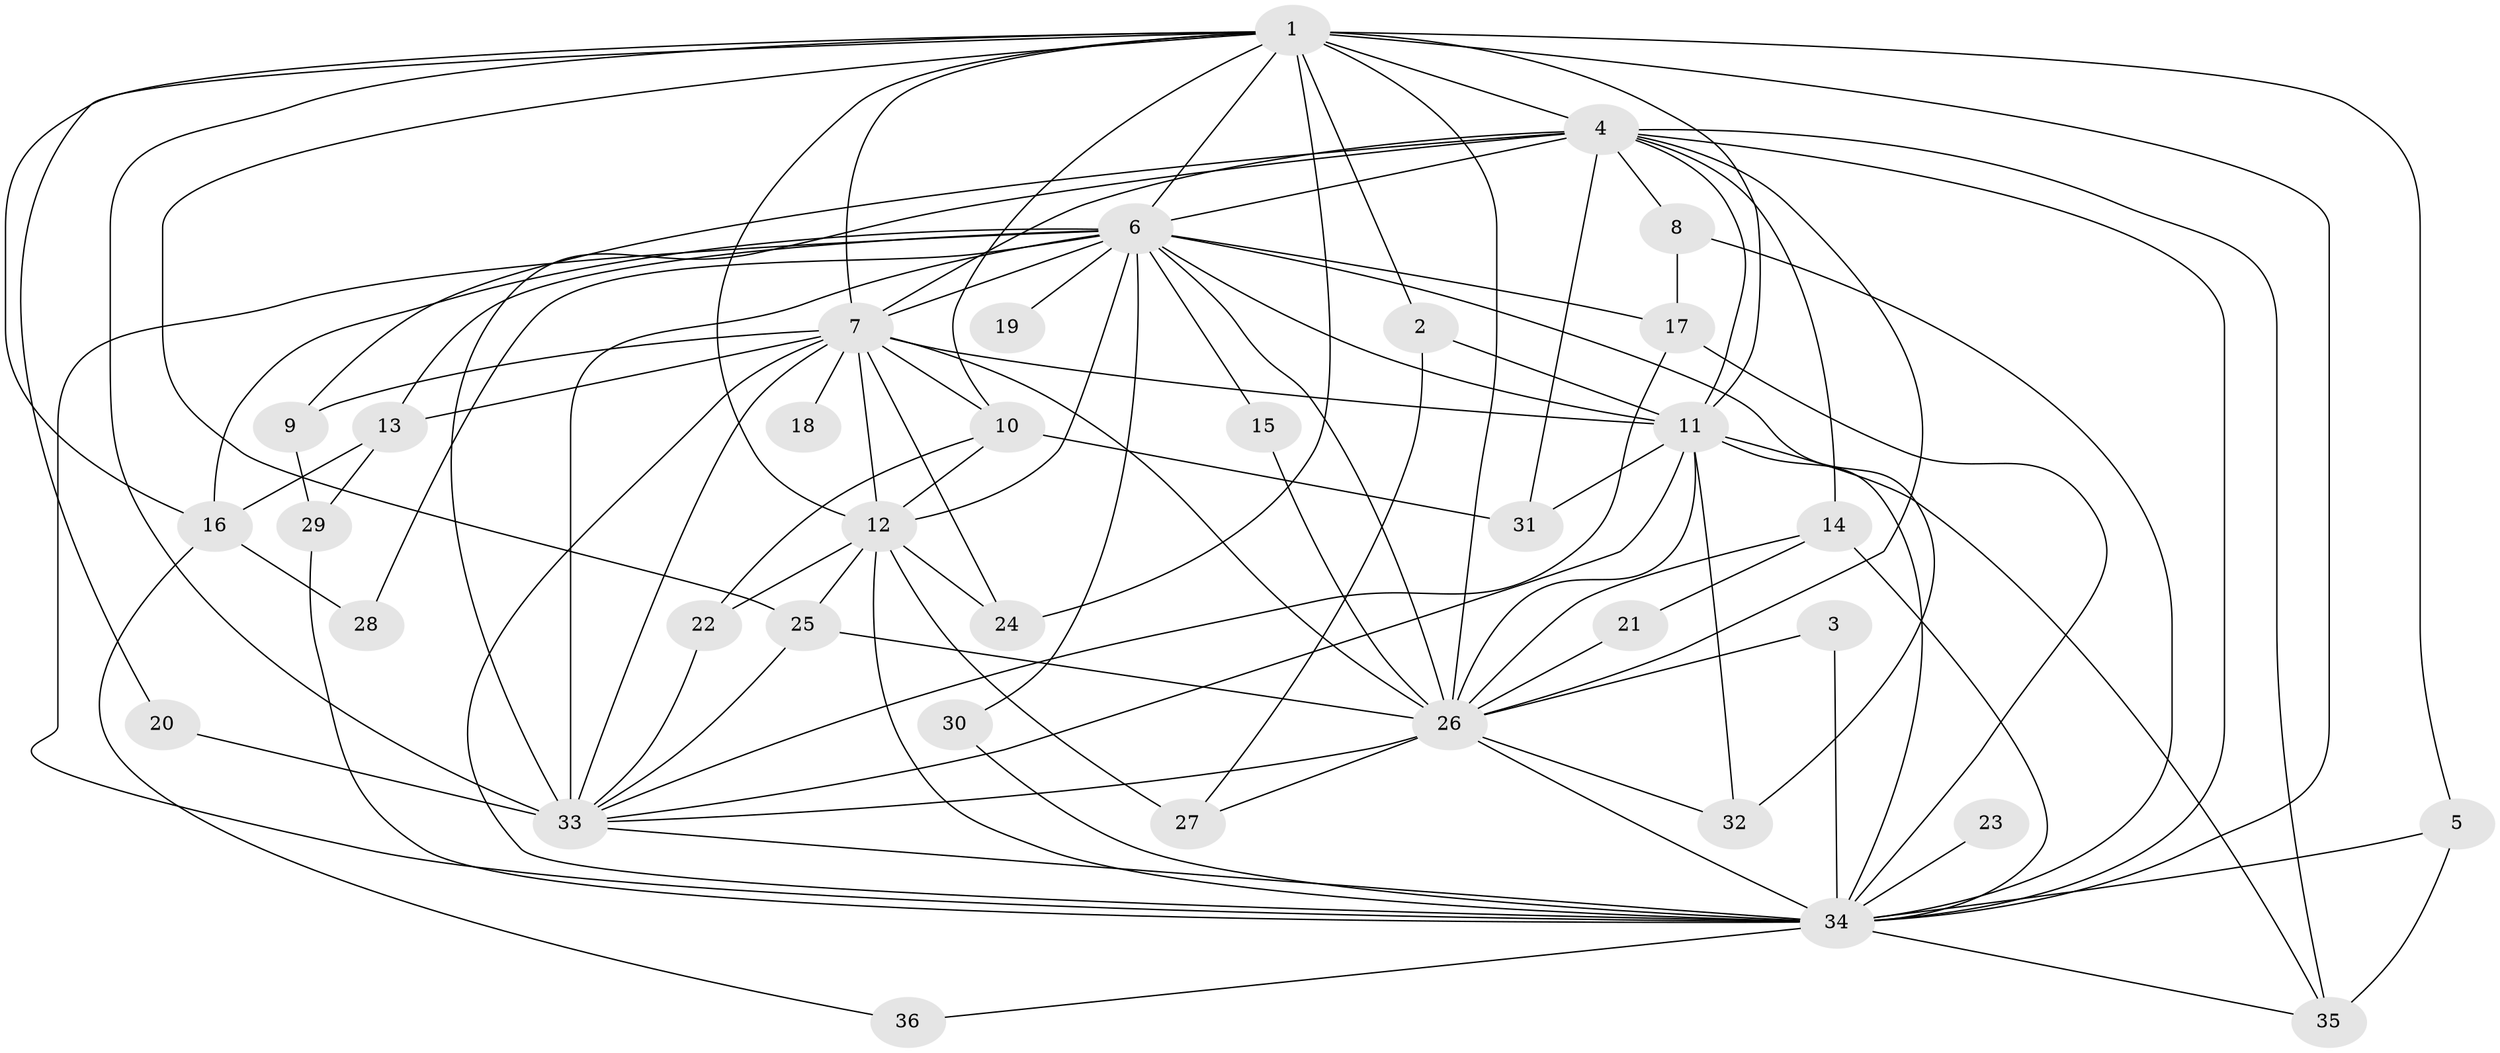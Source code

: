 // original degree distribution, {17: 0.05555555555555555, 21: 0.013888888888888888, 19: 0.013888888888888888, 12: 0.013888888888888888, 14: 0.013888888888888888, 16: 0.013888888888888888, 25: 0.013888888888888888, 3: 0.2222222222222222, 6: 0.013888888888888888, 2: 0.5138888888888888, 5: 0.041666666666666664, 4: 0.06944444444444445}
// Generated by graph-tools (version 1.1) at 2025/36/03/04/25 23:36:24]
// undirected, 36 vertices, 98 edges
graph export_dot {
  node [color=gray90,style=filled];
  1;
  2;
  3;
  4;
  5;
  6;
  7;
  8;
  9;
  10;
  11;
  12;
  13;
  14;
  15;
  16;
  17;
  18;
  19;
  20;
  21;
  22;
  23;
  24;
  25;
  26;
  27;
  28;
  29;
  30;
  31;
  32;
  33;
  34;
  35;
  36;
  1 -- 2 [weight=1.0];
  1 -- 4 [weight=2.0];
  1 -- 5 [weight=1.0];
  1 -- 6 [weight=4.0];
  1 -- 7 [weight=2.0];
  1 -- 10 [weight=1.0];
  1 -- 11 [weight=2.0];
  1 -- 12 [weight=1.0];
  1 -- 16 [weight=1.0];
  1 -- 20 [weight=1.0];
  1 -- 24 [weight=1.0];
  1 -- 25 [weight=1.0];
  1 -- 26 [weight=4.0];
  1 -- 33 [weight=2.0];
  1 -- 34 [weight=3.0];
  2 -- 11 [weight=1.0];
  2 -- 27 [weight=1.0];
  3 -- 26 [weight=1.0];
  3 -- 34 [weight=1.0];
  4 -- 6 [weight=2.0];
  4 -- 7 [weight=1.0];
  4 -- 8 [weight=1.0];
  4 -- 9 [weight=1.0];
  4 -- 11 [weight=2.0];
  4 -- 14 [weight=1.0];
  4 -- 26 [weight=2.0];
  4 -- 31 [weight=1.0];
  4 -- 33 [weight=2.0];
  4 -- 34 [weight=1.0];
  4 -- 35 [weight=1.0];
  5 -- 34 [weight=1.0];
  5 -- 35 [weight=1.0];
  6 -- 7 [weight=2.0];
  6 -- 11 [weight=2.0];
  6 -- 12 [weight=1.0];
  6 -- 13 [weight=1.0];
  6 -- 15 [weight=1.0];
  6 -- 16 [weight=1.0];
  6 -- 17 [weight=2.0];
  6 -- 19 [weight=2.0];
  6 -- 26 [weight=2.0];
  6 -- 28 [weight=2.0];
  6 -- 30 [weight=1.0];
  6 -- 32 [weight=1.0];
  6 -- 33 [weight=3.0];
  6 -- 34 [weight=2.0];
  7 -- 9 [weight=1.0];
  7 -- 10 [weight=1.0];
  7 -- 11 [weight=2.0];
  7 -- 12 [weight=1.0];
  7 -- 13 [weight=1.0];
  7 -- 18 [weight=1.0];
  7 -- 24 [weight=1.0];
  7 -- 26 [weight=1.0];
  7 -- 33 [weight=1.0];
  7 -- 34 [weight=1.0];
  8 -- 17 [weight=1.0];
  8 -- 34 [weight=1.0];
  9 -- 29 [weight=1.0];
  10 -- 12 [weight=1.0];
  10 -- 22 [weight=1.0];
  10 -- 31 [weight=1.0];
  11 -- 26 [weight=2.0];
  11 -- 31 [weight=1.0];
  11 -- 32 [weight=1.0];
  11 -- 33 [weight=1.0];
  11 -- 34 [weight=1.0];
  11 -- 35 [weight=1.0];
  12 -- 22 [weight=1.0];
  12 -- 24 [weight=1.0];
  12 -- 25 [weight=1.0];
  12 -- 27 [weight=1.0];
  12 -- 34 [weight=2.0];
  13 -- 16 [weight=1.0];
  13 -- 29 [weight=1.0];
  14 -- 21 [weight=1.0];
  14 -- 26 [weight=1.0];
  14 -- 34 [weight=2.0];
  15 -- 26 [weight=1.0];
  16 -- 28 [weight=1.0];
  16 -- 36 [weight=1.0];
  17 -- 33 [weight=1.0];
  17 -- 34 [weight=1.0];
  20 -- 33 [weight=2.0];
  21 -- 26 [weight=2.0];
  22 -- 33 [weight=1.0];
  23 -- 34 [weight=1.0];
  25 -- 26 [weight=1.0];
  25 -- 33 [weight=1.0];
  26 -- 27 [weight=1.0];
  26 -- 32 [weight=1.0];
  26 -- 33 [weight=1.0];
  26 -- 34 [weight=1.0];
  29 -- 34 [weight=1.0];
  30 -- 34 [weight=1.0];
  33 -- 34 [weight=2.0];
  34 -- 35 [weight=1.0];
  34 -- 36 [weight=1.0];
}
